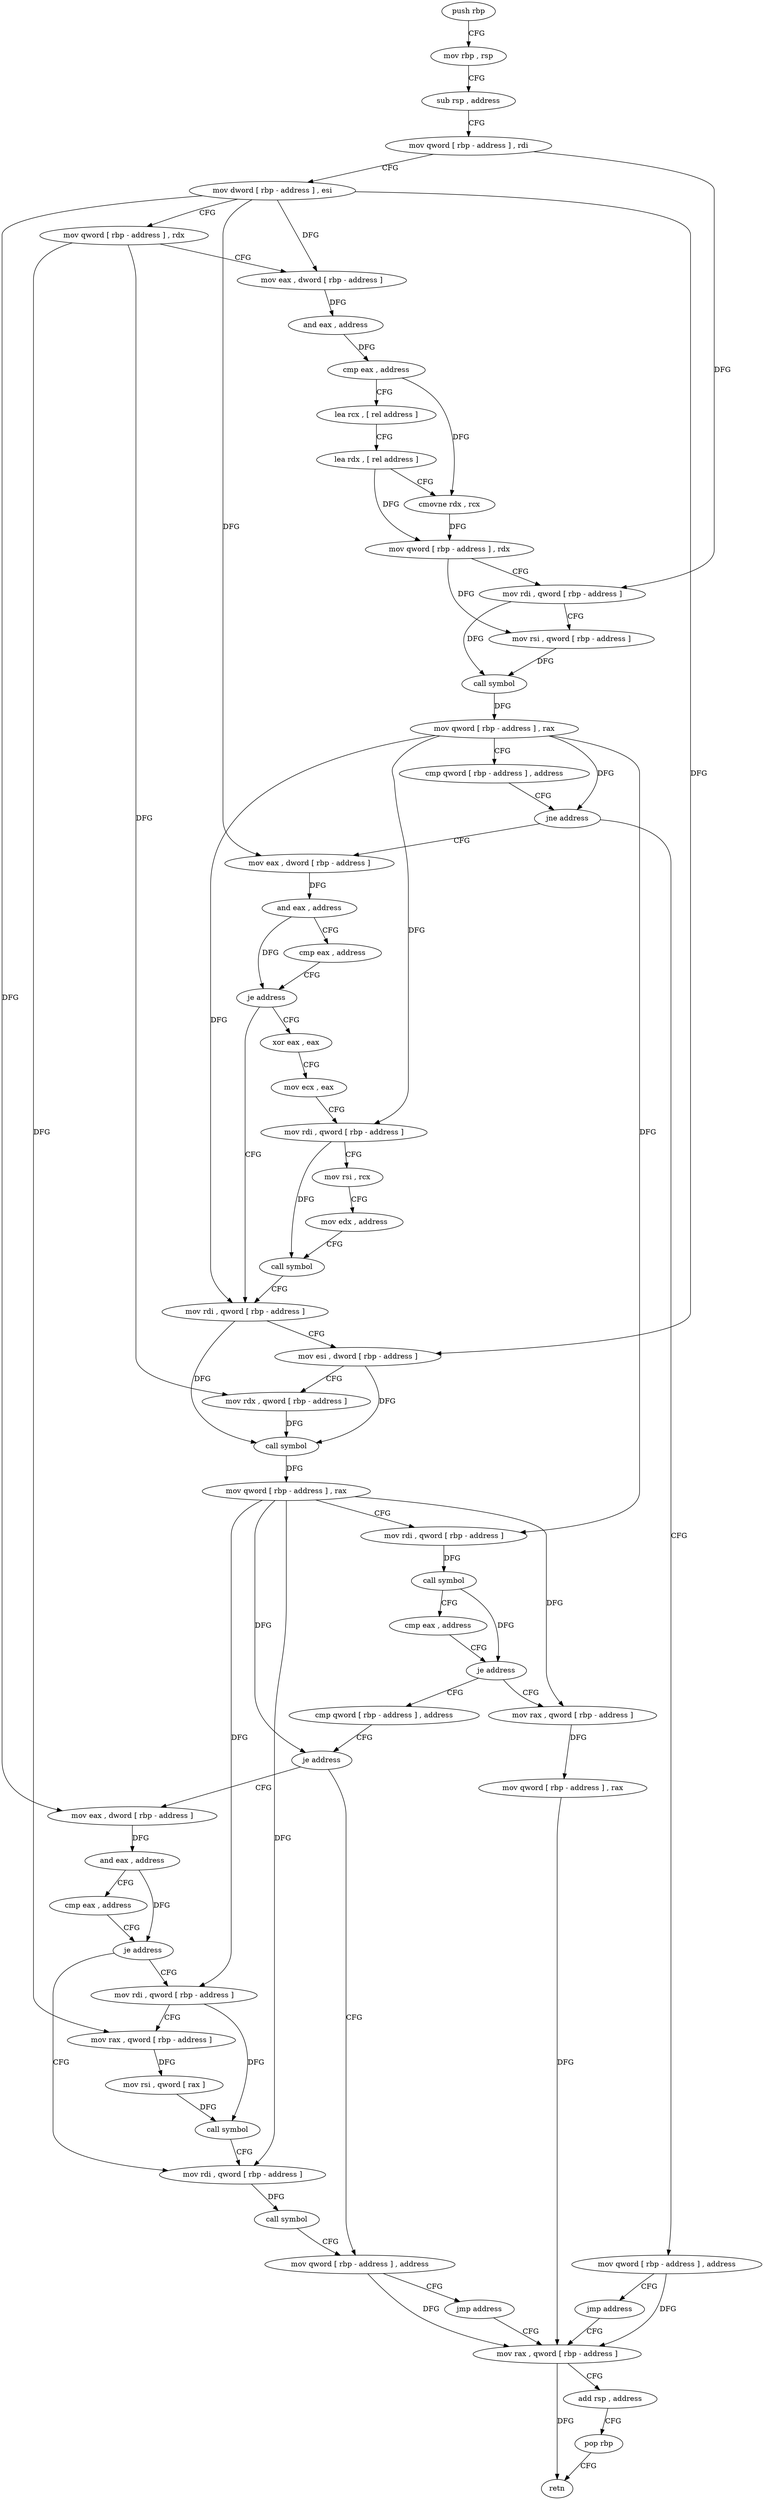 digraph "func" {
"4237280" [label = "push rbp" ]
"4237281" [label = "mov rbp , rsp" ]
"4237284" [label = "sub rsp , address" ]
"4237288" [label = "mov qword [ rbp - address ] , rdi" ]
"4237292" [label = "mov dword [ rbp - address ] , esi" ]
"4237295" [label = "mov qword [ rbp - address ] , rdx" ]
"4237299" [label = "mov eax , dword [ rbp - address ]" ]
"4237302" [label = "and eax , address" ]
"4237305" [label = "cmp eax , address" ]
"4237308" [label = "lea rcx , [ rel address ]" ]
"4237315" [label = "lea rdx , [ rel address ]" ]
"4237322" [label = "cmovne rdx , rcx" ]
"4237326" [label = "mov qword [ rbp - address ] , rdx" ]
"4237330" [label = "mov rdi , qword [ rbp - address ]" ]
"4237334" [label = "mov rsi , qword [ rbp - address ]" ]
"4237338" [label = "call symbol" ]
"4237343" [label = "mov qword [ rbp - address ] , rax" ]
"4237347" [label = "cmp qword [ rbp - address ] , address" ]
"4237352" [label = "jne address" ]
"4237371" [label = "mov eax , dword [ rbp - address ]" ]
"4237358" [label = "mov qword [ rbp - address ] , address" ]
"4237374" [label = "and eax , address" ]
"4237377" [label = "cmp eax , address" ]
"4237380" [label = "je address" ]
"4237407" [label = "mov rdi , qword [ rbp - address ]" ]
"4237386" [label = "xor eax , eax" ]
"4237366" [label = "jmp address" ]
"4237517" [label = "mov rax , qword [ rbp - address ]" ]
"4237411" [label = "mov esi , dword [ rbp - address ]" ]
"4237414" [label = "mov rdx , qword [ rbp - address ]" ]
"4237418" [label = "call symbol" ]
"4237423" [label = "mov qword [ rbp - address ] , rax" ]
"4237427" [label = "mov rdi , qword [ rbp - address ]" ]
"4237431" [label = "call symbol" ]
"4237436" [label = "cmp eax , address" ]
"4237439" [label = "je address" ]
"4237509" [label = "mov rax , qword [ rbp - address ]" ]
"4237445" [label = "cmp qword [ rbp - address ] , address" ]
"4237388" [label = "mov ecx , eax" ]
"4237390" [label = "mov rdi , qword [ rbp - address ]" ]
"4237394" [label = "mov rsi , rcx" ]
"4237397" [label = "mov edx , address" ]
"4237402" [label = "call symbol" ]
"4237521" [label = "add rsp , address" ]
"4237525" [label = "pop rbp" ]
"4237526" [label = "retn" ]
"4237513" [label = "mov qword [ rbp - address ] , rax" ]
"4237450" [label = "je address" ]
"4237496" [label = "mov qword [ rbp - address ] , address" ]
"4237456" [label = "mov eax , dword [ rbp - address ]" ]
"4237504" [label = "jmp address" ]
"4237459" [label = "and eax , address" ]
"4237462" [label = "cmp eax , address" ]
"4237465" [label = "je address" ]
"4237487" [label = "mov rdi , qword [ rbp - address ]" ]
"4237471" [label = "mov rdi , qword [ rbp - address ]" ]
"4237491" [label = "call symbol" ]
"4237475" [label = "mov rax , qword [ rbp - address ]" ]
"4237479" [label = "mov rsi , qword [ rax ]" ]
"4237482" [label = "call symbol" ]
"4237280" -> "4237281" [ label = "CFG" ]
"4237281" -> "4237284" [ label = "CFG" ]
"4237284" -> "4237288" [ label = "CFG" ]
"4237288" -> "4237292" [ label = "CFG" ]
"4237288" -> "4237330" [ label = "DFG" ]
"4237292" -> "4237295" [ label = "CFG" ]
"4237292" -> "4237299" [ label = "DFG" ]
"4237292" -> "4237371" [ label = "DFG" ]
"4237292" -> "4237411" [ label = "DFG" ]
"4237292" -> "4237456" [ label = "DFG" ]
"4237295" -> "4237299" [ label = "CFG" ]
"4237295" -> "4237414" [ label = "DFG" ]
"4237295" -> "4237475" [ label = "DFG" ]
"4237299" -> "4237302" [ label = "DFG" ]
"4237302" -> "4237305" [ label = "DFG" ]
"4237305" -> "4237308" [ label = "CFG" ]
"4237305" -> "4237322" [ label = "DFG" ]
"4237308" -> "4237315" [ label = "CFG" ]
"4237315" -> "4237322" [ label = "CFG" ]
"4237315" -> "4237326" [ label = "DFG" ]
"4237322" -> "4237326" [ label = "DFG" ]
"4237326" -> "4237330" [ label = "CFG" ]
"4237326" -> "4237334" [ label = "DFG" ]
"4237330" -> "4237334" [ label = "CFG" ]
"4237330" -> "4237338" [ label = "DFG" ]
"4237334" -> "4237338" [ label = "DFG" ]
"4237338" -> "4237343" [ label = "DFG" ]
"4237343" -> "4237347" [ label = "CFG" ]
"4237343" -> "4237352" [ label = "DFG" ]
"4237343" -> "4237407" [ label = "DFG" ]
"4237343" -> "4237427" [ label = "DFG" ]
"4237343" -> "4237390" [ label = "DFG" ]
"4237347" -> "4237352" [ label = "CFG" ]
"4237352" -> "4237371" [ label = "CFG" ]
"4237352" -> "4237358" [ label = "CFG" ]
"4237371" -> "4237374" [ label = "DFG" ]
"4237358" -> "4237366" [ label = "CFG" ]
"4237358" -> "4237517" [ label = "DFG" ]
"4237374" -> "4237377" [ label = "CFG" ]
"4237374" -> "4237380" [ label = "DFG" ]
"4237377" -> "4237380" [ label = "CFG" ]
"4237380" -> "4237407" [ label = "CFG" ]
"4237380" -> "4237386" [ label = "CFG" ]
"4237407" -> "4237411" [ label = "CFG" ]
"4237407" -> "4237418" [ label = "DFG" ]
"4237386" -> "4237388" [ label = "CFG" ]
"4237366" -> "4237517" [ label = "CFG" ]
"4237517" -> "4237521" [ label = "CFG" ]
"4237517" -> "4237526" [ label = "DFG" ]
"4237411" -> "4237414" [ label = "CFG" ]
"4237411" -> "4237418" [ label = "DFG" ]
"4237414" -> "4237418" [ label = "DFG" ]
"4237418" -> "4237423" [ label = "DFG" ]
"4237423" -> "4237427" [ label = "CFG" ]
"4237423" -> "4237509" [ label = "DFG" ]
"4237423" -> "4237450" [ label = "DFG" ]
"4237423" -> "4237487" [ label = "DFG" ]
"4237423" -> "4237471" [ label = "DFG" ]
"4237427" -> "4237431" [ label = "DFG" ]
"4237431" -> "4237436" [ label = "CFG" ]
"4237431" -> "4237439" [ label = "DFG" ]
"4237436" -> "4237439" [ label = "CFG" ]
"4237439" -> "4237509" [ label = "CFG" ]
"4237439" -> "4237445" [ label = "CFG" ]
"4237509" -> "4237513" [ label = "DFG" ]
"4237445" -> "4237450" [ label = "CFG" ]
"4237388" -> "4237390" [ label = "CFG" ]
"4237390" -> "4237394" [ label = "CFG" ]
"4237390" -> "4237402" [ label = "DFG" ]
"4237394" -> "4237397" [ label = "CFG" ]
"4237397" -> "4237402" [ label = "CFG" ]
"4237402" -> "4237407" [ label = "CFG" ]
"4237521" -> "4237525" [ label = "CFG" ]
"4237525" -> "4237526" [ label = "CFG" ]
"4237513" -> "4237517" [ label = "DFG" ]
"4237450" -> "4237496" [ label = "CFG" ]
"4237450" -> "4237456" [ label = "CFG" ]
"4237496" -> "4237504" [ label = "CFG" ]
"4237496" -> "4237517" [ label = "DFG" ]
"4237456" -> "4237459" [ label = "DFG" ]
"4237504" -> "4237517" [ label = "CFG" ]
"4237459" -> "4237462" [ label = "CFG" ]
"4237459" -> "4237465" [ label = "DFG" ]
"4237462" -> "4237465" [ label = "CFG" ]
"4237465" -> "4237487" [ label = "CFG" ]
"4237465" -> "4237471" [ label = "CFG" ]
"4237487" -> "4237491" [ label = "DFG" ]
"4237471" -> "4237475" [ label = "CFG" ]
"4237471" -> "4237482" [ label = "DFG" ]
"4237491" -> "4237496" [ label = "CFG" ]
"4237475" -> "4237479" [ label = "DFG" ]
"4237479" -> "4237482" [ label = "DFG" ]
"4237482" -> "4237487" [ label = "CFG" ]
}
